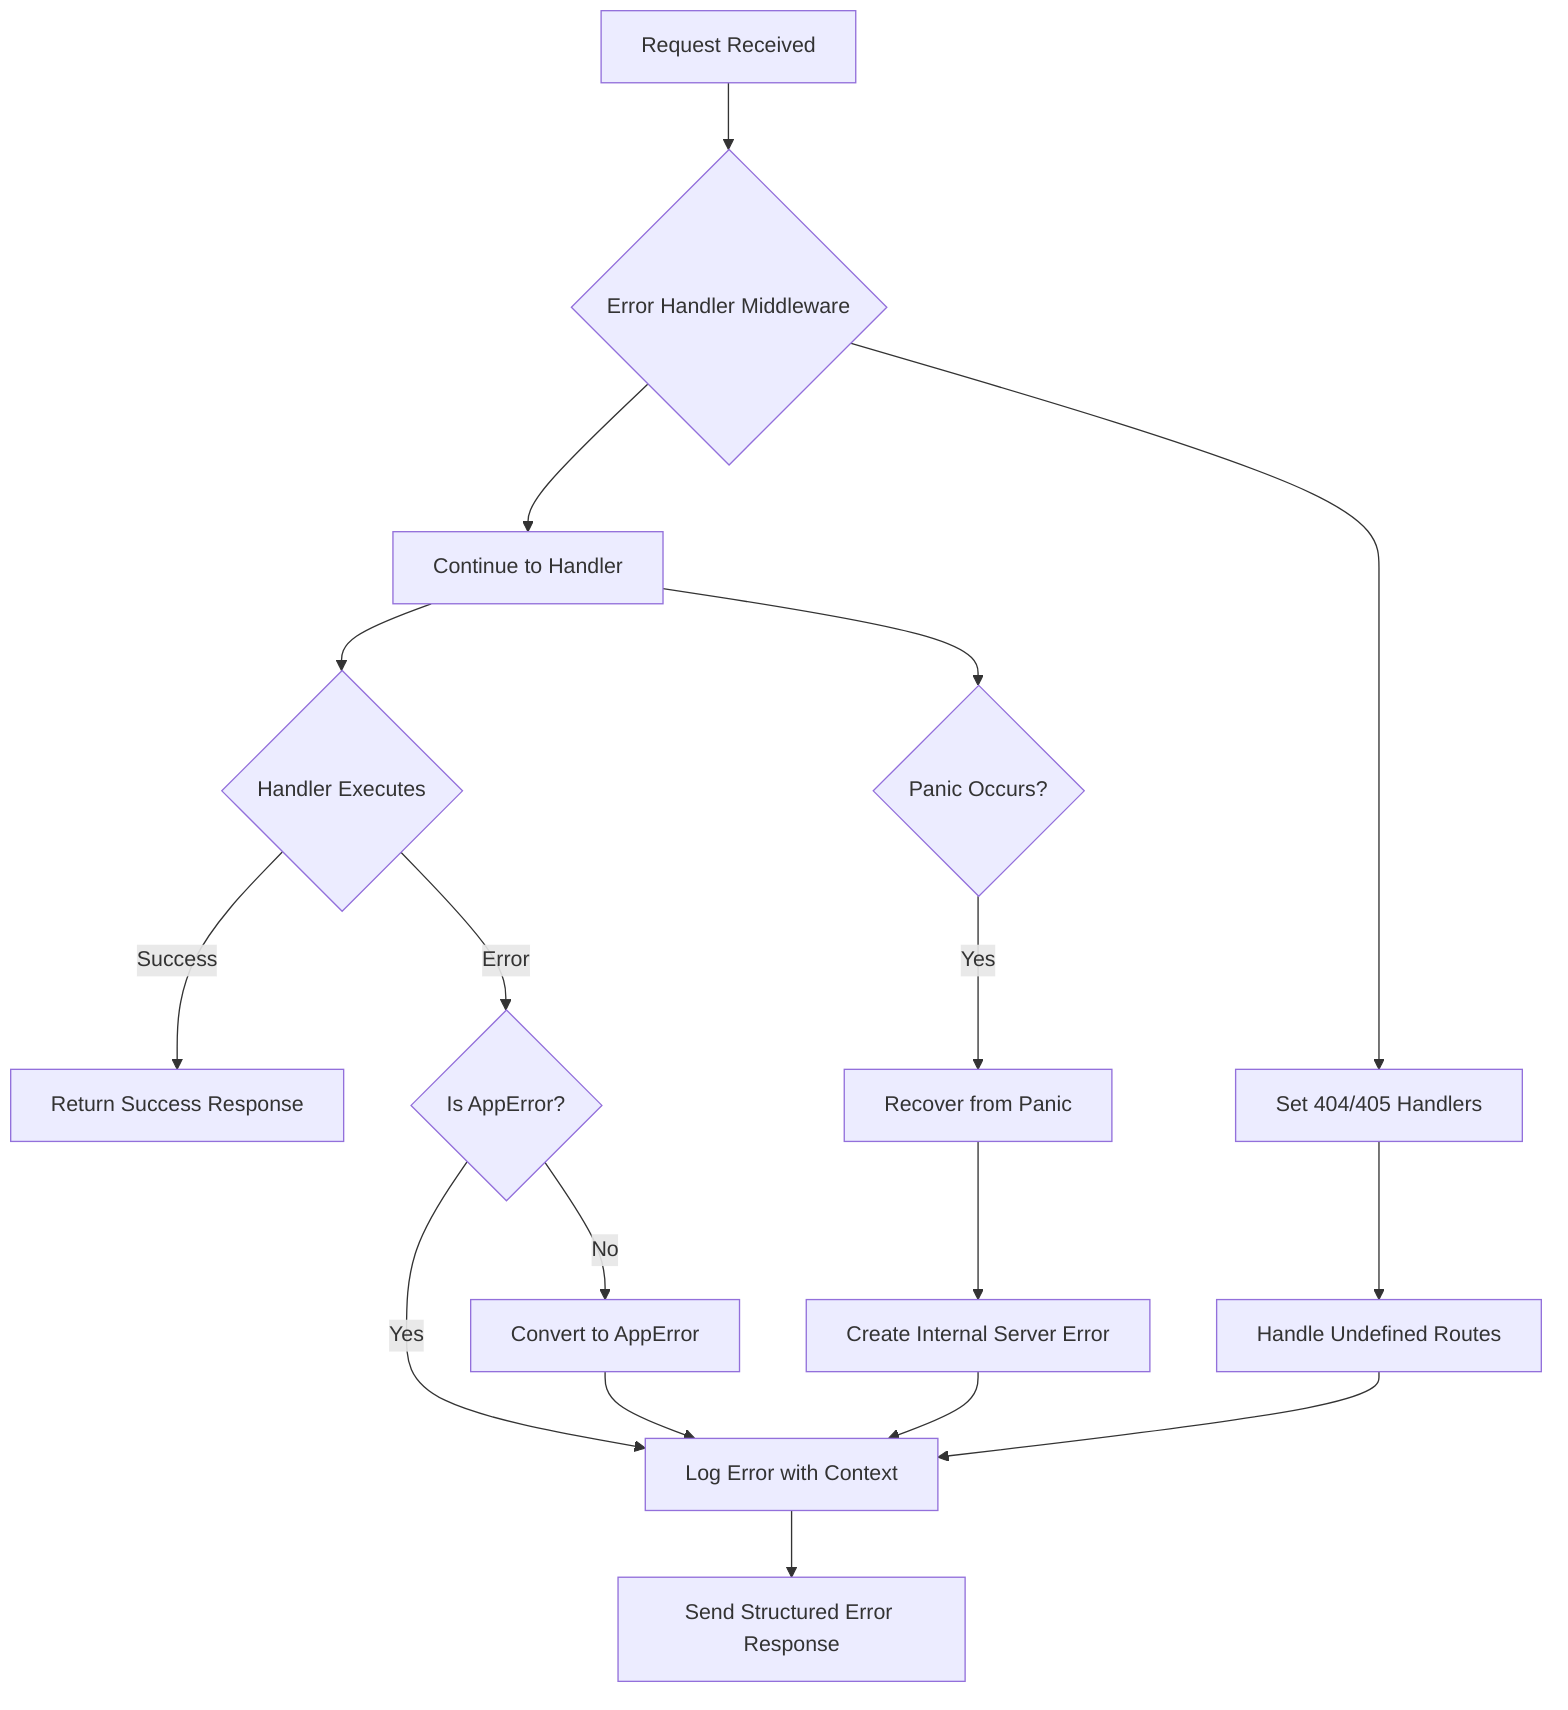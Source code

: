 flowchart TD
    A[Request Received] --> B{Error Handler Middleware}
    B --> C[Continue to Handler]
    C --> D{Handler Executes}
    D -->|Success| E[Return Success Response]
    D -->|Error| F{Is AppError?}
    F -->|Yes| G[Log Error with Context]
    F -->|No| H[Convert to AppError]
    H --> G
    G --> I[Send Structured Error Response]
    
    C --> J{Panic Occurs?}
    J -->|Yes| K[Recover from Panic]
    K --> L[Create Internal Server Error]
    L --> G
    
    B --> M[Set 404/405 Handlers]
    M --> N[Handle Undefined Routes]
    N --> G